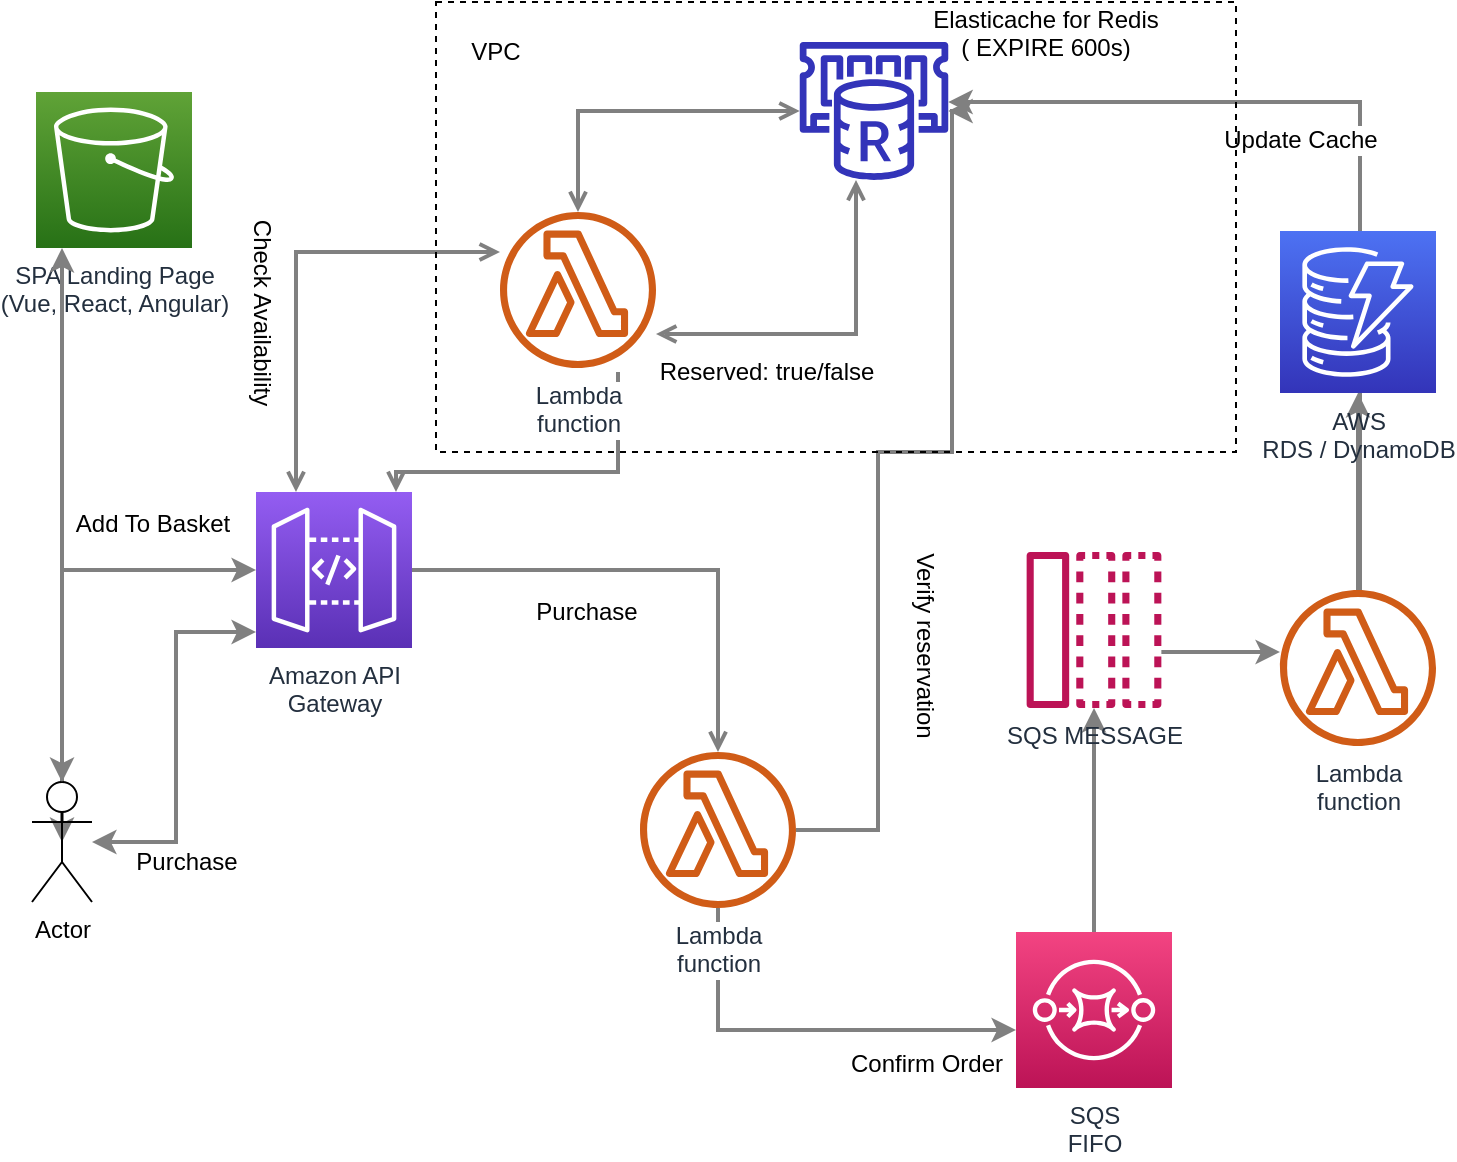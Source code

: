 <mxfile version="12.6.7" type="device"><diagram id="fqfOs_hGgmqJCWd0Fj0G" name="Page-1"><mxGraphModel dx="1408" dy="755" grid="1" gridSize="10" guides="1" tooltips="1" connect="1" arrows="1" fold="1" page="1" pageScale="1" pageWidth="827" pageHeight="1169" math="0" shadow="0"><root><mxCell id="0"/><mxCell id="1" parent="0"/><mxCell id="Ixusqem0vZ-5wS8LmW_u-1" style="edgeStyle=orthogonalEdgeStyle;rounded=0;orthogonalLoop=1;jettySize=auto;html=1;startArrow=open;startFill=0;endArrow=open;endFill=0;strokeWidth=2;strokeColor=#808080;" parent="1" source="Ixusqem0vZ-5wS8LmW_u-43" target="Ixusqem0vZ-5wS8LmW_u-13" edge="1"><mxGeometry relative="1" as="geometry"><mxPoint x="190.014" y="273.02" as="targetPoint"/><Array as="points"><mxPoint x="190" y="175"/></Array><mxPoint x="300" y="175" as="sourcePoint"/></mxGeometry></mxCell><mxCell id="Ixusqem0vZ-5wS8LmW_u-2" style="edgeStyle=orthogonalEdgeStyle;rounded=0;orthogonalLoop=1;jettySize=auto;html=1;startArrow=none;startFill=0;endArrow=open;endFill=0;strokeWidth=2;strokeColor=#808080;" parent="1" source="Ixusqem0vZ-5wS8LmW_u-13" target="Ixusqem0vZ-5wS8LmW_u-7" edge="1"><mxGeometry relative="1" as="geometry"><Array as="points"/><mxPoint x="377.5" y="416.5" as="sourcePoint"/></mxGeometry></mxCell><mxCell id="Ixusqem0vZ-5wS8LmW_u-3" style="edgeStyle=orthogonalEdgeStyle;rounded=0;orthogonalLoop=1;jettySize=auto;html=1;startArrow=none;startFill=0;endArrow=open;endFill=0;strokeWidth=2;strokeColor=#808080;" parent="1" target="Ixusqem0vZ-5wS8LmW_u-13" edge="1"><mxGeometry relative="1" as="geometry"><mxPoint x="351" y="235" as="sourcePoint"/><mxPoint x="228" y="285" as="targetPoint"/><Array as="points"><mxPoint x="351" y="285"/><mxPoint x="240" y="285"/></Array></mxGeometry></mxCell><mxCell id="Ixusqem0vZ-5wS8LmW_u-6" style="edgeStyle=orthogonalEdgeStyle;rounded=0;orthogonalLoop=1;jettySize=auto;html=1;strokeColor=#808080;strokeWidth=2;" parent="1" source="Ixusqem0vZ-5wS8LmW_u-7" target="Ixusqem0vZ-5wS8LmW_u-15" edge="1"><mxGeometry relative="1" as="geometry"><Array as="points"><mxPoint x="401" y="564"/></Array></mxGeometry></mxCell><mxCell id="Ixusqem0vZ-5wS8LmW_u-7" value="Lambda&lt;br&gt;function" style="outlineConnect=0;fontColor=#232F3E;gradientColor=none;fillColor=#D05C17;strokeColor=none;dashed=0;verticalLabelPosition=bottom;verticalAlign=top;align=center;html=1;fontSize=12;fontStyle=0;aspect=fixed;pointerEvents=1;shape=mxgraph.aws4.lambda_function;labelBackgroundColor=#ffffff;" parent="1" vertex="1"><mxGeometry x="362" y="425" width="78" height="78" as="geometry"/></mxCell><mxCell id="Ixusqem0vZ-5wS8LmW_u-8" value="" style="edgeStyle=orthogonalEdgeStyle;rounded=0;orthogonalLoop=1;jettySize=auto;html=1;strokeColor=#808080;strokeWidth=2;startArrow=classic;startFill=1;entryX=0.5;entryY=0.5;entryDx=0;entryDy=0;entryPerimeter=0;" parent="1" source="Ixusqem0vZ-5wS8LmW_u-13" target="Ixusqem0vZ-5wS8LmW_u-22" edge="1"><mxGeometry relative="1" as="geometry"><mxPoint x="118" y="490" as="targetPoint"/><Array as="points"/><mxPoint x="198" y="470" as="sourcePoint"/></mxGeometry></mxCell><mxCell id="Ixusqem0vZ-5wS8LmW_u-9" value="Add To Basket" style="text;html=1;align=center;verticalAlign=middle;resizable=0;points=[];labelBackgroundColor=#ffffff;" parent="Ixusqem0vZ-5wS8LmW_u-8" vertex="1" connectable="0"><mxGeometry x="0.12" y="-3" relative="1" as="geometry"><mxPoint x="48" y="-57" as="offset"/></mxGeometry></mxCell><mxCell id="Ixusqem0vZ-5wS8LmW_u-11" style="edgeStyle=orthogonalEdgeStyle;rounded=0;orthogonalLoop=1;jettySize=auto;html=1;startArrow=open;startFill=0;endArrow=open;endFill=0;strokeWidth=2;strokeColor=#808080;" parent="1" source="Ixusqem0vZ-5wS8LmW_u-26" target="Ixusqem0vZ-5wS8LmW_u-43" edge="1"><mxGeometry relative="1" as="geometry"><mxPoint x="330" y="107" as="sourcePoint"/><mxPoint x="339" y="157" as="targetPoint"/></mxGeometry></mxCell><mxCell id="Ixusqem0vZ-5wS8LmW_u-12" style="edgeStyle=orthogonalEdgeStyle;rounded=0;orthogonalLoop=1;jettySize=auto;html=1;startArrow=open;startFill=0;endArrow=open;endFill=0;strokeWidth=2;strokeColor=#808080;" parent="1" source="Ixusqem0vZ-5wS8LmW_u-26" target="Ixusqem0vZ-5wS8LmW_u-43" edge="1"><mxGeometry relative="1" as="geometry"><mxPoint x="479" y="175" as="sourcePoint"/><mxPoint x="378" y="216" as="targetPoint"/><Array as="points"><mxPoint x="470" y="216"/></Array></mxGeometry></mxCell><mxCell id="Ixusqem0vZ-5wS8LmW_u-13" value="&lt;div&gt;Amazon API&lt;/div&gt;&lt;div&gt;Gateway&lt;br&gt;&lt;/div&gt;" style="outlineConnect=0;fontColor=#232F3E;gradientColor=#945DF2;gradientDirection=north;fillColor=#5A30B5;strokeColor=#ffffff;dashed=0;verticalLabelPosition=bottom;verticalAlign=top;align=center;html=1;fontSize=12;fontStyle=0;aspect=fixed;shape=mxgraph.aws4.resourceIcon;resIcon=mxgraph.aws4.api_gateway;" parent="1" vertex="1"><mxGeometry x="170" y="295" width="78" height="78" as="geometry"/></mxCell><mxCell id="Ixusqem0vZ-5wS8LmW_u-14" style="edgeStyle=orthogonalEdgeStyle;rounded=0;orthogonalLoop=1;jettySize=auto;html=1;strokeColor=#808080;strokeWidth=2;" parent="1" source="Ixusqem0vZ-5wS8LmW_u-15" target="Ixusqem0vZ-5wS8LmW_u-17" edge="1"><mxGeometry relative="1" as="geometry"/></mxCell><mxCell id="Ixusqem0vZ-5wS8LmW_u-15" value="&lt;div&gt;SQS&lt;/div&gt;&lt;div&gt;FIFO&lt;br&gt;&lt;/div&gt;" style="outlineConnect=0;fontColor=#232F3E;gradientColor=#F34482;gradientDirection=north;fillColor=#BC1356;strokeColor=#ffffff;dashed=0;verticalLabelPosition=bottom;verticalAlign=top;align=center;html=1;fontSize=12;fontStyle=0;aspect=fixed;shape=mxgraph.aws4.resourceIcon;resIcon=mxgraph.aws4.sqs;" parent="1" vertex="1"><mxGeometry x="550" y="515" width="78" height="78" as="geometry"/></mxCell><mxCell id="Ixusqem0vZ-5wS8LmW_u-16" style="edgeStyle=orthogonalEdgeStyle;rounded=0;orthogonalLoop=1;jettySize=auto;html=1;strokeColor=#808080;strokeWidth=2;" parent="1" source="Ixusqem0vZ-5wS8LmW_u-17" target="Ixusqem0vZ-5wS8LmW_u-34" edge="1"><mxGeometry relative="1" as="geometry"><mxPoint x="690" y="465" as="targetPoint"/><Array as="points"><mxPoint x="662" y="375"/><mxPoint x="662" y="375"/></Array></mxGeometry></mxCell><mxCell id="Ixusqem0vZ-5wS8LmW_u-17" value="SQS MESSAGE" style="outlineConnect=0;fontColor=#232F3E;gradientColor=none;fillColor=#BC1356;strokeColor=none;dashed=0;verticalLabelPosition=bottom;verticalAlign=top;align=center;html=1;fontSize=12;fontStyle=0;aspect=fixed;pointerEvents=1;shape=mxgraph.aws4.message;" parent="1" vertex="1"><mxGeometry x="551" y="325" width="76" height="78" as="geometry"/></mxCell><mxCell id="Ixusqem0vZ-5wS8LmW_u-18" style="edgeStyle=orthogonalEdgeStyle;rounded=0;orthogonalLoop=1;jettySize=auto;html=1;strokeColor=#808080;strokeWidth=2;" parent="1" source="Ixusqem0vZ-5wS8LmW_u-34" target="Ixusqem0vZ-5wS8LmW_u-19" edge="1"><mxGeometry relative="1" as="geometry"/></mxCell><mxCell id="Ixusqem0vZ-5wS8LmW_u-20" style="edgeStyle=orthogonalEdgeStyle;rounded=0;orthogonalLoop=1;jettySize=auto;html=1;strokeColor=#808080;strokeWidth=2;" parent="1" source="Ixusqem0vZ-5wS8LmW_u-34" target="Ixusqem0vZ-5wS8LmW_u-26" edge="1"><mxGeometry relative="1" as="geometry"><mxPoint x="520" y="115" as="targetPoint"/><Array as="points"><mxPoint x="722" y="100"/></Array><mxPoint x="950" y="245" as="sourcePoint"/></mxGeometry></mxCell><mxCell id="Ixusqem0vZ-5wS8LmW_u-21" value="&lt;div&gt;Update Cache &lt;br&gt;&lt;/div&gt;" style="text;html=1;align=center;verticalAlign=middle;resizable=0;points=[];labelBackgroundColor=#ffffff;" parent="Ixusqem0vZ-5wS8LmW_u-20" vertex="1" connectable="0"><mxGeometry x="0.07" y="-1" relative="1" as="geometry"><mxPoint x="-31.14" y="15.5" as="offset"/></mxGeometry></mxCell><mxCell id="Ixusqem0vZ-5wS8LmW_u-22" value="Actor" style="shape=umlActor;verticalLabelPosition=bottom;labelBackgroundColor=#ffffff;verticalAlign=top;html=1;outlineConnect=0;" parent="1" vertex="1"><mxGeometry x="58" y="440" width="30" height="60" as="geometry"/></mxCell><mxCell id="Ixusqem0vZ-5wS8LmW_u-24" value="" style="group" parent="1" vertex="1" connectable="0"><mxGeometry x="410" y="50" width="233" height="89" as="geometry"/></mxCell><mxCell id="Ixusqem0vZ-5wS8LmW_u-25" value="" style="group" parent="Ixusqem0vZ-5wS8LmW_u-24" vertex="1" connectable="0"><mxGeometry width="130" height="89" as="geometry"/></mxCell><mxCell id="Ixusqem0vZ-5wS8LmW_u-26" value="" style="outlineConnect=0;fontColor=#232F3E;gradientColor=none;fillColor=#3334B9;strokeColor=none;dashed=0;verticalLabelPosition=bottom;verticalAlign=top;align=center;html=1;fontSize=12;fontStyle=0;aspect=fixed;pointerEvents=1;shape=mxgraph.aws4.elasticache_for_redis;" parent="Ixusqem0vZ-5wS8LmW_u-25" vertex="1"><mxGeometry x="30" y="20" width="78" height="69" as="geometry"/></mxCell><mxCell id="Ixusqem0vZ-5wS8LmW_u-27" value="&lt;div&gt;Elasticache for Redis&lt;/div&gt;&lt;div&gt;( EXPIRE 600s)&lt;/div&gt;&lt;div&gt;&lt;br&gt;&lt;/div&gt;" style="text;html=1;strokeColor=none;fillColor=none;align=center;verticalAlign=middle;whiteSpace=wrap;rounded=0;" parent="Ixusqem0vZ-5wS8LmW_u-24" vertex="1"><mxGeometry x="90" y="13" width="130" height="20" as="geometry"/></mxCell><mxCell id="Ixusqem0vZ-5wS8LmW_u-28" value="&lt;div&gt;SPA Landing Page&lt;/div&gt;&lt;div&gt;(Vue, React, Angular)&lt;br&gt;&lt;/div&gt;" style="outlineConnect=0;fontColor=#232F3E;gradientColor=#60A337;gradientDirection=north;fillColor=#277116;strokeColor=#ffffff;dashed=0;verticalLabelPosition=bottom;verticalAlign=top;align=center;html=1;fontSize=12;fontStyle=0;aspect=fixed;shape=mxgraph.aws4.resourceIcon;resIcon=mxgraph.aws4.s3;" parent="1" vertex="1"><mxGeometry x="60" y="95" width="78" height="78" as="geometry"/></mxCell><mxCell id="Ixusqem0vZ-5wS8LmW_u-29" value="" style="edgeStyle=orthogonalEdgeStyle;rounded=0;orthogonalLoop=1;jettySize=auto;html=1;strokeColor=#808080;strokeWidth=2;startArrow=classic;startFill=1;entryX=0.5;entryY=0;entryDx=0;entryDy=0;entryPerimeter=0;" parent="1" source="Ixusqem0vZ-5wS8LmW_u-28" target="Ixusqem0vZ-5wS8LmW_u-22" edge="1"><mxGeometry relative="1" as="geometry"><mxPoint x="38" y="469" as="targetPoint"/><Array as="points"><mxPoint x="73" y="283"/></Array><mxPoint x="188" y="390" as="sourcePoint"/></mxGeometry></mxCell><mxCell id="Ixusqem0vZ-5wS8LmW_u-34" value="Lambda&lt;br&gt;function" style="outlineConnect=0;fontColor=#232F3E;gradientColor=none;fillColor=#D05C17;strokeColor=none;dashed=0;verticalLabelPosition=bottom;verticalAlign=top;align=center;html=1;fontSize=12;fontStyle=0;aspect=fixed;pointerEvents=1;shape=mxgraph.aws4.lambda_function;labelBackgroundColor=#ffffff;" parent="1" vertex="1"><mxGeometry x="682" y="344" width="78" height="78" as="geometry"/></mxCell><mxCell id="Ixusqem0vZ-5wS8LmW_u-35" value="&lt;div&gt;Purchase&lt;/div&gt;" style="text;html=1;align=center;verticalAlign=middle;resizable=0;points=[];autosize=1;rotation=0;" parent="1" vertex="1"><mxGeometry x="100" y="470" width="70" height="20" as="geometry"/></mxCell><mxCell id="Ixusqem0vZ-5wS8LmW_u-36" value="" style="edgeStyle=orthogonalEdgeStyle;rounded=0;orthogonalLoop=1;jettySize=auto;html=1;strokeColor=#808080;strokeWidth=2;startArrow=classic;startFill=1;" parent="1" source="Ixusqem0vZ-5wS8LmW_u-13" target="Ixusqem0vZ-5wS8LmW_u-22" edge="1"><mxGeometry relative="1" as="geometry"><mxPoint x="40" y="335" as="targetPoint"/><Array as="points"><mxPoint x="130" y="365"/><mxPoint x="130" y="470"/></Array><mxPoint x="120" y="425" as="sourcePoint"/></mxGeometry></mxCell><mxCell id="Ixusqem0vZ-5wS8LmW_u-38" value="Check Availability" style="text;html=1;align=center;verticalAlign=middle;resizable=0;points=[];autosize=1;rotation=90;" parent="1" vertex="1"><mxGeometry x="118" y="195" width="110" height="20" as="geometry"/></mxCell><mxCell id="Ixusqem0vZ-5wS8LmW_u-39" value="&lt;div&gt;Confirm Order&lt;/div&gt;&lt;div&gt;&lt;br&gt;&lt;/div&gt;" style="text;html=1;align=center;verticalAlign=middle;resizable=0;points=[];autosize=1;" parent="1" vertex="1"><mxGeometry x="460" y="573" width="90" height="30" as="geometry"/></mxCell><mxCell id="Ixusqem0vZ-5wS8LmW_u-42" value="&lt;div&gt;Purchase&lt;/div&gt;" style="text;html=1;align=center;verticalAlign=middle;resizable=0;points=[];autosize=1;rotation=0;" parent="1" vertex="1"><mxGeometry x="300" y="345" width="70" height="20" as="geometry"/></mxCell><mxCell id="Ixusqem0vZ-5wS8LmW_u-43" value="Lambda&lt;br&gt;function" style="outlineConnect=0;fontColor=#232F3E;gradientColor=none;fillColor=#D05C17;strokeColor=none;dashed=0;verticalLabelPosition=bottom;verticalAlign=top;align=center;html=1;fontSize=12;fontStyle=0;aspect=fixed;pointerEvents=1;shape=mxgraph.aws4.lambda_function;labelBackgroundColor=#ffffff;" parent="1" vertex="1"><mxGeometry x="292" y="155" width="78" height="78" as="geometry"/></mxCell><mxCell id="Ixusqem0vZ-5wS8LmW_u-48" value="&lt;div&gt;Reserved: true/false&lt;/div&gt;" style="text;html=1;align=center;verticalAlign=middle;resizable=0;points=[];autosize=1;rotation=0;" parent="1" vertex="1"><mxGeometry x="360" y="225" width="130" height="20" as="geometry"/></mxCell><mxCell id="Ixusqem0vZ-5wS8LmW_u-32" style="edgeStyle=orthogonalEdgeStyle;rounded=0;orthogonalLoop=1;jettySize=auto;html=1;strokeColor=#808080;strokeWidth=2;" parent="1" source="Ixusqem0vZ-5wS8LmW_u-7" target="Ixusqem0vZ-5wS8LmW_u-26" edge="1"><mxGeometry relative="1" as="geometry"><Array as="points"><mxPoint x="481" y="464"/><mxPoint x="481" y="275"/><mxPoint x="518" y="275"/></Array><mxPoint x="530" y="235" as="targetPoint"/></mxGeometry></mxCell><mxCell id="Ixusqem0vZ-5wS8LmW_u-54" value="Verify reservation" style="text;html=1;align=center;verticalAlign=middle;resizable=0;points=[];autosize=1;rotation=90;" parent="1" vertex="1"><mxGeometry x="450" y="361.5" width="110" height="20" as="geometry"/></mxCell><mxCell id="Ixusqem0vZ-5wS8LmW_u-55" value="" style="rounded=0;whiteSpace=wrap;html=1;labelBackgroundColor=none;fillColor=none;dashed=1;" parent="1" vertex="1"><mxGeometry x="260" y="50" width="400" height="225" as="geometry"/></mxCell><mxCell id="Ixusqem0vZ-5wS8LmW_u-56" value="&lt;div&gt;VPC&lt;/div&gt;" style="text;html=1;strokeColor=none;fillColor=none;align=center;verticalAlign=middle;whiteSpace=wrap;rounded=0;" parent="1" vertex="1"><mxGeometry x="270" y="65" width="40" height="20" as="geometry"/></mxCell><mxCell id="Ixusqem0vZ-5wS8LmW_u-19" value="&lt;div&gt;AWS &lt;br&gt;&lt;/div&gt;&lt;div&gt;RDS / DynamoDB&lt;br&gt;&lt;/div&gt;" style="outlineConnect=0;fontColor=#232F3E;gradientColor=#4D72F3;gradientDirection=north;fillColor=#3334B9;strokeColor=#ffffff;dashed=0;verticalLabelPosition=bottom;verticalAlign=top;align=center;html=1;fontSize=12;fontStyle=0;aspect=fixed;shape=mxgraph.aws4.resourceIcon;resIcon=mxgraph.aws4.dynamodb;" parent="1" vertex="1"><mxGeometry x="682" y="164.5" width="78" height="81" as="geometry"/></mxCell></root></mxGraphModel></diagram></mxfile>